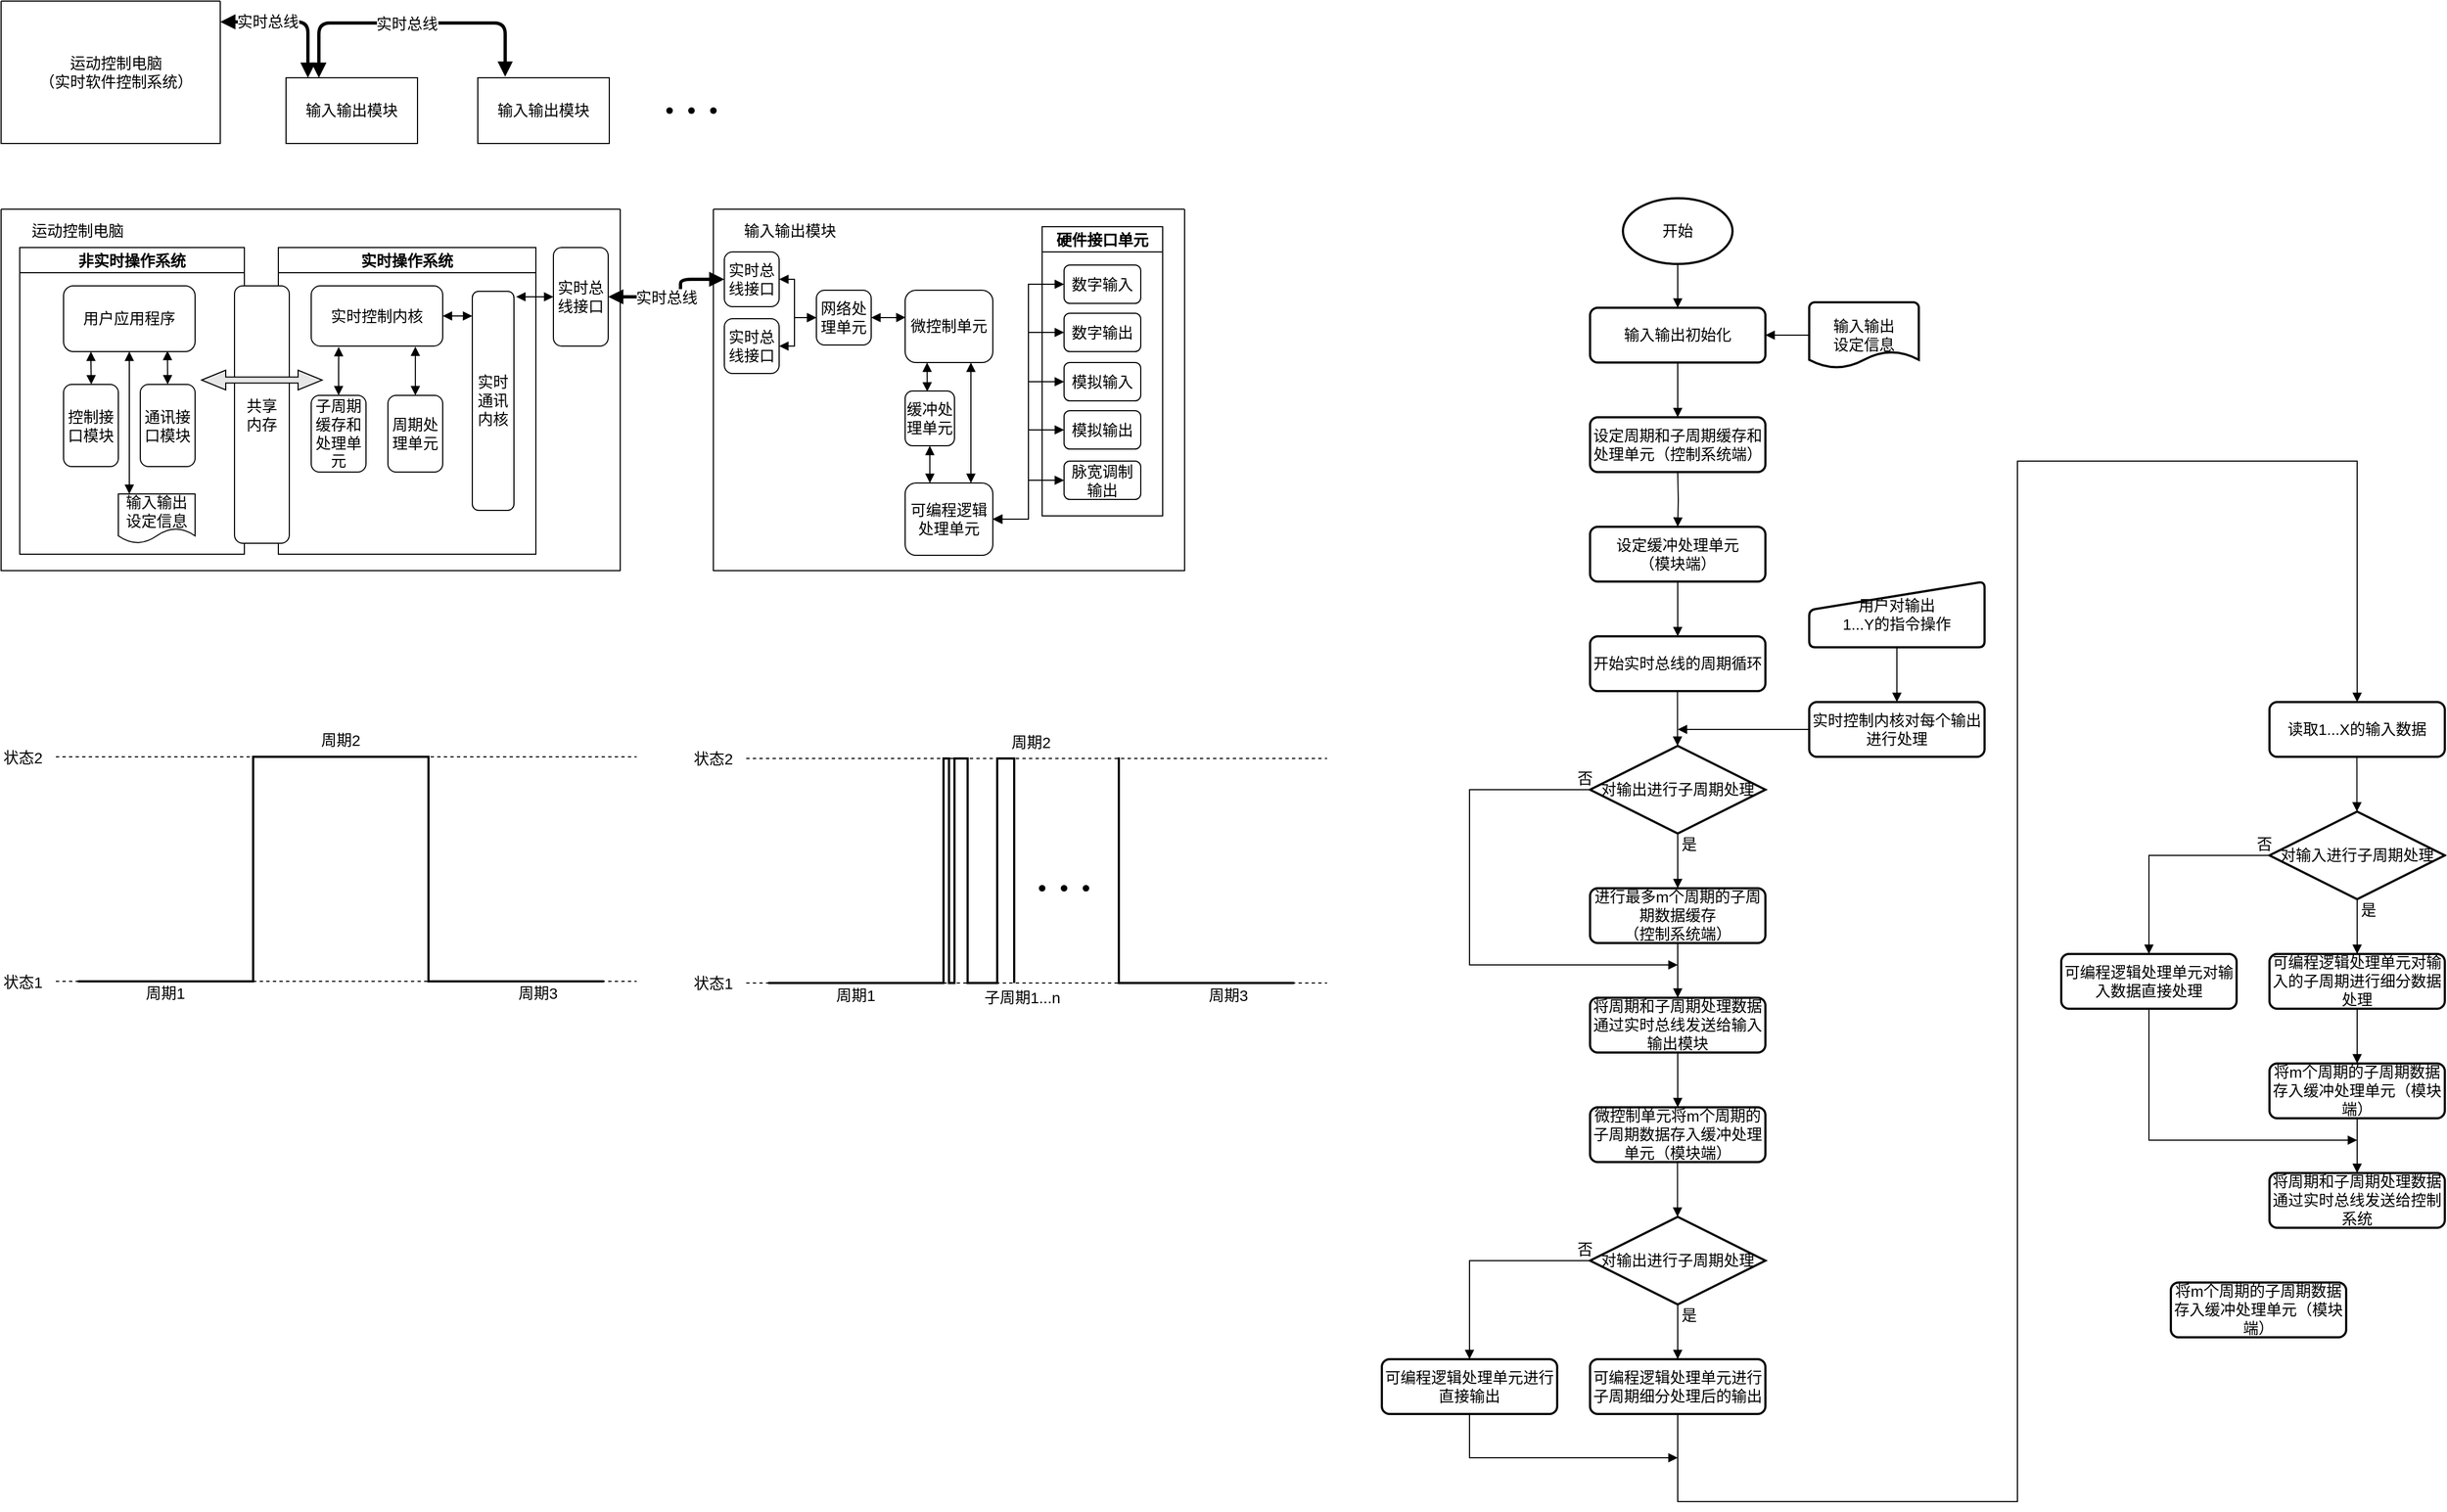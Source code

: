 <mxfile version="14.9.4" type="github">
  <diagram id="R-m6Tb4T8tBQgtUXP2a2" name="Page-1">
    <mxGraphModel dx="1497" dy="1091" grid="1" gridSize="10" guides="1" tooltips="1" connect="1" arrows="1" fold="1" page="1" pageScale="1" pageWidth="2336" pageHeight="1654" math="0" shadow="0">
      <root>
        <mxCell id="0" />
        <mxCell id="1" parent="0" visible="0" />
        <mxCell id="tKbJSPr6s4l4xf4vFSdI-1" value="sketch" parent="0" />
        <mxCell id="tKbJSPr6s4l4xf4vFSdI-3" value="" style="swimlane;startSize=0;" vertex="1" parent="tKbJSPr6s4l4xf4vFSdI-1">
          <mxGeometry x="40" y="40" width="200" height="130" as="geometry">
            <mxRectangle width="50" height="40" as="alternateBounds" />
          </mxGeometry>
        </mxCell>
        <mxCell id="tKbJSPr6s4l4xf4vFSdI-7" value="运动控制电脑&lt;br&gt;（实时软件控制系统）" style="text;html=1;strokeColor=none;fillColor=none;align=center;verticalAlign=middle;whiteSpace=wrap;rounded=0;fontSize=14;" vertex="1" parent="tKbJSPr6s4l4xf4vFSdI-3">
          <mxGeometry x="30" y="55" width="150" height="20" as="geometry" />
        </mxCell>
        <mxCell id="tKbJSPr6s4l4xf4vFSdI-9" value="输入输出模块" style="rounded=0;whiteSpace=wrap;html=1;fontSize=14;" vertex="1" parent="tKbJSPr6s4l4xf4vFSdI-1">
          <mxGeometry x="300" y="110" width="120" height="60" as="geometry" />
        </mxCell>
        <mxCell id="tKbJSPr6s4l4xf4vFSdI-10" value="输入输出模块" style="rounded=0;whiteSpace=wrap;html=1;fontSize=14;" vertex="1" parent="tKbJSPr6s4l4xf4vFSdI-1">
          <mxGeometry x="475" y="110" width="120" height="60" as="geometry" />
        </mxCell>
        <mxCell id="tKbJSPr6s4l4xf4vFSdI-18" value="" style="edgeStyle=segmentEdgeStyle;endArrow=block;html=1;fontSize=14;exitX=1;exitY=0.146;exitDx=0;exitDy=0;exitPerimeter=0;startArrow=block;startFill=1;endFill=1;strokeWidth=3;" edge="1" parent="tKbJSPr6s4l4xf4vFSdI-1" source="tKbJSPr6s4l4xf4vFSdI-3" target="tKbJSPr6s4l4xf4vFSdI-9">
          <mxGeometry width="50" height="50" relative="1" as="geometry">
            <mxPoint x="380" y="330" as="sourcePoint" />
            <mxPoint x="320" y="105" as="targetPoint" />
            <Array as="points">
              <mxPoint x="320" y="59" />
            </Array>
          </mxGeometry>
        </mxCell>
        <mxCell id="tKbJSPr6s4l4xf4vFSdI-25" value="实时总线" style="edgeLabel;html=1;align=center;verticalAlign=middle;resizable=0;points=[];fontSize=14;" vertex="1" connectable="0" parent="tKbJSPr6s4l4xf4vFSdI-18">
          <mxGeometry x="-0.35" relative="1" as="geometry">
            <mxPoint as="offset" />
          </mxGeometry>
        </mxCell>
        <mxCell id="tKbJSPr6s4l4xf4vFSdI-19" value="" style="edgeStyle=segmentEdgeStyle;endArrow=block;html=1;fontSize=14;exitX=0.25;exitY=0;exitDx=0;exitDy=0;startArrow=block;startFill=1;endFill=1;strokeWidth=3;" edge="1" parent="tKbJSPr6s4l4xf4vFSdI-1" source="tKbJSPr6s4l4xf4vFSdI-9">
          <mxGeometry width="50" height="50" relative="1" as="geometry">
            <mxPoint x="360" y="68.98" as="sourcePoint" />
            <mxPoint x="500" y="109" as="targetPoint" />
            <Array as="points">
              <mxPoint x="330" y="60" />
              <mxPoint x="500" y="60" />
            </Array>
          </mxGeometry>
        </mxCell>
        <mxCell id="tKbJSPr6s4l4xf4vFSdI-24" value="实时总线" style="edgeLabel;html=1;align=center;verticalAlign=middle;resizable=0;points=[];fontSize=14;" vertex="1" connectable="0" parent="tKbJSPr6s4l4xf4vFSdI-19">
          <mxGeometry x="0.049" y="-1" relative="1" as="geometry">
            <mxPoint x="-11" as="offset" />
          </mxGeometry>
        </mxCell>
        <mxCell id="tKbJSPr6s4l4xf4vFSdI-189" value="" style="group" vertex="1" connectable="0" parent="tKbJSPr6s4l4xf4vFSdI-1">
          <mxGeometry x="630" y="120" width="80" height="40" as="geometry" />
        </mxCell>
        <mxCell id="tKbJSPr6s4l4xf4vFSdI-21" value="" style="shape=waypoint;sketch=0;fillStyle=solid;size=6;pointerEvents=1;points=[];fillColor=none;resizable=0;rotatable=0;perimeter=centerPerimeter;snapToPoint=1;fontSize=14;" vertex="1" parent="tKbJSPr6s4l4xf4vFSdI-189">
          <mxGeometry width="40" height="40" as="geometry" />
        </mxCell>
        <mxCell id="tKbJSPr6s4l4xf4vFSdI-22" value="" style="shape=waypoint;sketch=0;fillStyle=solid;size=6;pointerEvents=1;points=[];fillColor=none;resizable=0;rotatable=0;perimeter=centerPerimeter;snapToPoint=1;fontSize=14;" vertex="1" parent="tKbJSPr6s4l4xf4vFSdI-189">
          <mxGeometry x="20" width="40" height="40" as="geometry" />
        </mxCell>
        <mxCell id="tKbJSPr6s4l4xf4vFSdI-23" value="" style="shape=waypoint;sketch=0;fillStyle=solid;size=6;pointerEvents=1;points=[];fillColor=none;resizable=0;rotatable=0;perimeter=centerPerimeter;snapToPoint=1;fontSize=14;" vertex="1" parent="tKbJSPr6s4l4xf4vFSdI-189">
          <mxGeometry x="40" width="40" height="40" as="geometry" />
        </mxCell>
        <mxCell id="tKbJSPr6s4l4xf4vFSdI-26" value="structure" parent="0" />
        <mxCell id="tKbJSPr6s4l4xf4vFSdI-27" value="" style="swimlane;startSize=0;" vertex="1" parent="tKbJSPr6s4l4xf4vFSdI-26">
          <mxGeometry x="40" y="230" width="565" height="330" as="geometry">
            <mxRectangle x="35" y="340" width="50" height="40" as="alternateBounds" />
          </mxGeometry>
        </mxCell>
        <mxCell id="tKbJSPr6s4l4xf4vFSdI-28" value="运动控制电脑" style="text;html=1;strokeColor=none;fillColor=none;align=center;verticalAlign=middle;whiteSpace=wrap;rounded=0;fontSize=14;" vertex="1" parent="tKbJSPr6s4l4xf4vFSdI-27">
          <mxGeometry x="20" y="10" width="100" height="20" as="geometry" />
        </mxCell>
        <mxCell id="tKbJSPr6s4l4xf4vFSdI-32" value="非实时操作系统" style="swimlane;fontSize=14;" vertex="1" parent="tKbJSPr6s4l4xf4vFSdI-27">
          <mxGeometry x="17" y="35" width="205" height="280" as="geometry">
            <mxRectangle x="15" y="35" width="130" height="23" as="alternateBounds" />
          </mxGeometry>
        </mxCell>
        <mxCell id="tKbJSPr6s4l4xf4vFSdI-62" style="edgeStyle=orthogonalEdgeStyle;rounded=0;orthogonalLoop=1;jettySize=auto;html=1;exitX=0.25;exitY=1;exitDx=0;exitDy=0;entryX=0.606;entryY=0;entryDx=0;entryDy=0;entryPerimeter=0;fontSize=14;startArrow=block;startFill=1;endArrow=block;endFill=1;" edge="1" parent="tKbJSPr6s4l4xf4vFSdI-32">
          <mxGeometry relative="1" as="geometry">
            <mxPoint x="65" y="95" as="sourcePoint" />
            <mxPoint x="65.3" y="125" as="targetPoint" />
            <Array as="points">
              <mxPoint x="65" y="105" />
              <mxPoint x="65" y="105" />
            </Array>
          </mxGeometry>
        </mxCell>
        <mxCell id="tKbJSPr6s4l4xf4vFSdI-64" style="edgeStyle=orthogonalEdgeStyle;rounded=0;orthogonalLoop=1;jettySize=auto;html=1;exitX=0.5;exitY=1;exitDx=0;exitDy=0;entryX=0.143;entryY=0;entryDx=0;entryDy=0;entryPerimeter=0;fontSize=14;startArrow=block;startFill=1;endArrow=block;endFill=1;" edge="1" parent="tKbJSPr6s4l4xf4vFSdI-32" source="tKbJSPr6s4l4xf4vFSdI-37" target="tKbJSPr6s4l4xf4vFSdI-61">
          <mxGeometry relative="1" as="geometry" />
        </mxCell>
        <mxCell id="tKbJSPr6s4l4xf4vFSdI-37" value="用户应用程序" style="rounded=1;whiteSpace=wrap;html=1;fontSize=14;" vertex="1" parent="tKbJSPr6s4l4xf4vFSdI-32">
          <mxGeometry x="40" y="35" width="120" height="60" as="geometry" />
        </mxCell>
        <mxCell id="tKbJSPr6s4l4xf4vFSdI-63" style="edgeStyle=orthogonalEdgeStyle;rounded=0;orthogonalLoop=1;jettySize=auto;html=1;exitX=0.5;exitY=0;exitDx=0;exitDy=0;entryX=0.79;entryY=0.988;entryDx=0;entryDy=0;entryPerimeter=0;fontSize=14;startArrow=block;startFill=1;endArrow=block;endFill=1;" edge="1" parent="tKbJSPr6s4l4xf4vFSdI-32" source="tKbJSPr6s4l4xf4vFSdI-42" target="tKbJSPr6s4l4xf4vFSdI-37">
          <mxGeometry relative="1" as="geometry" />
        </mxCell>
        <mxCell id="tKbJSPr6s4l4xf4vFSdI-42" value="通讯接口模块" style="rounded=1;whiteSpace=wrap;html=1;fontSize=14;" vertex="1" parent="tKbJSPr6s4l4xf4vFSdI-32">
          <mxGeometry x="110" y="125" width="50" height="75" as="geometry" />
        </mxCell>
        <mxCell id="tKbJSPr6s4l4xf4vFSdI-61" value="输入输出设定信息" style="shape=document;whiteSpace=wrap;html=1;boundedLbl=1;fontSize=14;" vertex="1" parent="tKbJSPr6s4l4xf4vFSdI-32">
          <mxGeometry x="90" y="225" width="70" height="45" as="geometry" />
        </mxCell>
        <mxCell id="tKbJSPr6s4l4xf4vFSdI-41" value="控制接口模块" style="rounded=1;whiteSpace=wrap;html=1;fontSize=14;" vertex="1" parent="tKbJSPr6s4l4xf4vFSdI-32">
          <mxGeometry x="40" y="125" width="50" height="75" as="geometry" />
        </mxCell>
        <mxCell id="tKbJSPr6s4l4xf4vFSdI-75" value="" style="edgeStyle=orthogonalEdgeStyle;rounded=0;orthogonalLoop=1;jettySize=auto;html=1;fontSize=14;startArrow=block;startFill=1;fillColor=#E6E6E6;endArrow=block;endFill=1;" edge="1" parent="tKbJSPr6s4l4xf4vFSdI-27" source="tKbJSPr6s4l4xf4vFSdI-45">
          <mxGeometry relative="1" as="geometry">
            <mxPoint x="470" y="80" as="targetPoint" />
          </mxGeometry>
        </mxCell>
        <mxCell id="tKbJSPr6s4l4xf4vFSdI-45" value="实时总线接口" style="rounded=1;whiteSpace=wrap;html=1;fontSize=14;" vertex="1" parent="tKbJSPr6s4l4xf4vFSdI-27">
          <mxGeometry x="504" y="35" width="50" height="90" as="geometry" />
        </mxCell>
        <mxCell id="tKbJSPr6s4l4xf4vFSdI-34" value="实时操作系统" style="swimlane;fontSize=14;" vertex="1" parent="tKbJSPr6s4l4xf4vFSdI-27">
          <mxGeometry x="253" y="35" width="235" height="280" as="geometry">
            <mxRectangle x="260" y="35" width="120" height="23" as="alternateBounds" />
          </mxGeometry>
        </mxCell>
        <mxCell id="tKbJSPr6s4l4xf4vFSdI-46" value="实时通讯内核" style="rounded=1;whiteSpace=wrap;html=1;fontSize=14;" vertex="1" parent="tKbJSPr6s4l4xf4vFSdI-34">
          <mxGeometry x="177" y="40" width="38" height="200" as="geometry" />
        </mxCell>
        <mxCell id="tKbJSPr6s4l4xf4vFSdI-70" value="" style="edgeStyle=orthogonalEdgeStyle;rounded=0;orthogonalLoop=1;jettySize=auto;html=1;fontSize=14;startArrow=block;startFill=1;fillColor=#E6E6E6;entryX=0.209;entryY=1.014;entryDx=0;entryDy=0;entryPerimeter=0;endArrow=block;endFill=1;" edge="1" parent="tKbJSPr6s4l4xf4vFSdI-34" source="tKbJSPr6s4l4xf4vFSdI-58" target="tKbJSPr6s4l4xf4vFSdI-44">
          <mxGeometry relative="1" as="geometry" />
        </mxCell>
        <mxCell id="tKbJSPr6s4l4xf4vFSdI-58" value="子周期缓存和处理单元" style="rounded=1;whiteSpace=wrap;html=1;fontSize=14;" vertex="1" parent="tKbJSPr6s4l4xf4vFSdI-34">
          <mxGeometry x="30" y="135" width="50" height="70" as="geometry" />
        </mxCell>
        <mxCell id="tKbJSPr6s4l4xf4vFSdI-71" value="" style="edgeStyle=orthogonalEdgeStyle;rounded=0;orthogonalLoop=1;jettySize=auto;html=1;fontSize=14;startArrow=block;startFill=1;fillColor=#E6E6E6;entryX=0.792;entryY=1.008;entryDx=0;entryDy=0;entryPerimeter=0;endArrow=block;endFill=1;" edge="1" parent="tKbJSPr6s4l4xf4vFSdI-34" source="tKbJSPr6s4l4xf4vFSdI-59" target="tKbJSPr6s4l4xf4vFSdI-44">
          <mxGeometry relative="1" as="geometry" />
        </mxCell>
        <mxCell id="tKbJSPr6s4l4xf4vFSdI-59" value="周期处理单元" style="rounded=1;whiteSpace=wrap;html=1;fontSize=14;" vertex="1" parent="tKbJSPr6s4l4xf4vFSdI-34">
          <mxGeometry x="100" y="135" width="50" height="70" as="geometry" />
        </mxCell>
        <mxCell id="tKbJSPr6s4l4xf4vFSdI-74" style="edgeStyle=orthogonalEdgeStyle;rounded=0;orthogonalLoop=1;jettySize=auto;html=1;exitX=1;exitY=0.5;exitDx=0;exitDy=0;entryX=0;entryY=0.114;entryDx=0;entryDy=0;entryPerimeter=0;fontSize=14;startArrow=block;startFill=1;fillColor=#E6E6E6;endArrow=block;endFill=1;" edge="1" parent="tKbJSPr6s4l4xf4vFSdI-34" source="tKbJSPr6s4l4xf4vFSdI-44" target="tKbJSPr6s4l4xf4vFSdI-46">
          <mxGeometry relative="1" as="geometry" />
        </mxCell>
        <mxCell id="tKbJSPr6s4l4xf4vFSdI-44" value="实时控制内核" style="rounded=1;whiteSpace=wrap;html=1;fontSize=14;" vertex="1" parent="tKbJSPr6s4l4xf4vFSdI-34">
          <mxGeometry x="30" y="35" width="120" height="55" as="geometry" />
        </mxCell>
        <mxCell id="tKbJSPr6s4l4xf4vFSdI-36" value="共享&lt;br&gt;内存" style="rounded=1;whiteSpace=wrap;html=1;fontSize=14;" vertex="1" parent="tKbJSPr6s4l4xf4vFSdI-34">
          <mxGeometry x="-40" y="35" width="50" height="235" as="geometry" />
        </mxCell>
        <mxCell id="tKbJSPr6s4l4xf4vFSdI-69" value="" style="shape=doubleArrow;whiteSpace=wrap;html=1;fontSize=14;fillColor=#E6E6E6;" vertex="1" parent="tKbJSPr6s4l4xf4vFSdI-34">
          <mxGeometry x="-70" y="112" width="110" height="18" as="geometry" />
        </mxCell>
        <mxCell id="tKbJSPr6s4l4xf4vFSdI-76" value="" style="swimlane;startSize=0;" vertex="1" parent="tKbJSPr6s4l4xf4vFSdI-26">
          <mxGeometry x="690" y="230" width="430" height="330" as="geometry">
            <mxRectangle x="650" y="230" width="50" height="40" as="alternateBounds" />
          </mxGeometry>
        </mxCell>
        <mxCell id="tKbJSPr6s4l4xf4vFSdI-77" value="输入输出模块" style="text;html=1;strokeColor=none;fillColor=none;align=center;verticalAlign=middle;whiteSpace=wrap;rounded=0;fontSize=14;" vertex="1" parent="tKbJSPr6s4l4xf4vFSdI-76">
          <mxGeometry x="20" y="10" width="100" height="20" as="geometry" />
        </mxCell>
        <mxCell id="tKbJSPr6s4l4xf4vFSdI-96" value="实时总线接口" style="rounded=1;whiteSpace=wrap;html=1;fontSize=14;" vertex="1" parent="tKbJSPr6s4l4xf4vFSdI-76">
          <mxGeometry x="10" y="39" width="50" height="50" as="geometry" />
        </mxCell>
        <mxCell id="tKbJSPr6s4l4xf4vFSdI-97" value="实时总线接口" style="rounded=1;whiteSpace=wrap;html=1;fontSize=14;" vertex="1" parent="tKbJSPr6s4l4xf4vFSdI-76">
          <mxGeometry x="10" y="100" width="50" height="50" as="geometry" />
        </mxCell>
        <mxCell id="tKbJSPr6s4l4xf4vFSdI-139" value="" style="edgeStyle=orthogonalEdgeStyle;rounded=0;orthogonalLoop=1;jettySize=auto;html=1;fontSize=14;startArrow=block;startFill=1;fillColor=#E6E6E6;endArrow=block;endFill=1;" edge="1" parent="tKbJSPr6s4l4xf4vFSdI-76" source="tKbJSPr6s4l4xf4vFSdI-98" target="tKbJSPr6s4l4xf4vFSdI-97">
          <mxGeometry relative="1" as="geometry" />
        </mxCell>
        <mxCell id="tKbJSPr6s4l4xf4vFSdI-140" value="" style="edgeStyle=orthogonalEdgeStyle;rounded=0;orthogonalLoop=1;jettySize=auto;html=1;fontSize=14;startArrow=block;startFill=1;fillColor=#E6E6E6;entryX=0.005;entryY=0.376;entryDx=0;entryDy=0;entryPerimeter=0;endArrow=block;endFill=1;" edge="1" parent="tKbJSPr6s4l4xf4vFSdI-76" source="tKbJSPr6s4l4xf4vFSdI-98" target="tKbJSPr6s4l4xf4vFSdI-100">
          <mxGeometry relative="1" as="geometry" />
        </mxCell>
        <mxCell id="tKbJSPr6s4l4xf4vFSdI-148" style="edgeStyle=orthogonalEdgeStyle;rounded=0;orthogonalLoop=1;jettySize=auto;html=1;exitX=0;exitY=0.5;exitDx=0;exitDy=0;entryX=1;entryY=0.5;entryDx=0;entryDy=0;fontSize=14;startArrow=block;startFill=1;fillColor=#E6E6E6;endArrow=block;endFill=1;" edge="1" parent="tKbJSPr6s4l4xf4vFSdI-76" source="tKbJSPr6s4l4xf4vFSdI-98" target="tKbJSPr6s4l4xf4vFSdI-96">
          <mxGeometry relative="1" as="geometry" />
        </mxCell>
        <mxCell id="tKbJSPr6s4l4xf4vFSdI-98" value="网络处理单元" style="rounded=1;whiteSpace=wrap;html=1;fontSize=14;" vertex="1" parent="tKbJSPr6s4l4xf4vFSdI-76">
          <mxGeometry x="94" y="74" width="50" height="50" as="geometry" />
        </mxCell>
        <mxCell id="tKbJSPr6s4l4xf4vFSdI-141" style="edgeStyle=orthogonalEdgeStyle;rounded=0;orthogonalLoop=1;jettySize=auto;html=1;exitX=0.25;exitY=1;exitDx=0;exitDy=0;entryX=0.448;entryY=0.011;entryDx=0;entryDy=0;entryPerimeter=0;fontSize=14;startArrow=block;startFill=1;fillColor=#E6E6E6;endArrow=block;endFill=1;" edge="1" parent="tKbJSPr6s4l4xf4vFSdI-76" source="tKbJSPr6s4l4xf4vFSdI-100" target="tKbJSPr6s4l4xf4vFSdI-101">
          <mxGeometry relative="1" as="geometry" />
        </mxCell>
        <mxCell id="tKbJSPr6s4l4xf4vFSdI-100" value="微控制单元" style="rounded=1;whiteSpace=wrap;html=1;fontSize=14;" vertex="1" parent="tKbJSPr6s4l4xf4vFSdI-76">
          <mxGeometry x="175" y="74" width="80" height="66" as="geometry" />
        </mxCell>
        <mxCell id="tKbJSPr6s4l4xf4vFSdI-101" value="缓冲处理单元" style="rounded=1;whiteSpace=wrap;html=1;fontSize=14;" vertex="1" parent="tKbJSPr6s4l4xf4vFSdI-76">
          <mxGeometry x="175" y="166" width="45" height="50" as="geometry" />
        </mxCell>
        <mxCell id="tKbJSPr6s4l4xf4vFSdI-123" value="硬件接口单元" style="swimlane;fontSize=14;" vertex="1" parent="tKbJSPr6s4l4xf4vFSdI-76">
          <mxGeometry x="300" y="16" width="110" height="264" as="geometry">
            <mxRectangle x="300" y="30" width="130" height="23" as="alternateBounds" />
          </mxGeometry>
        </mxCell>
        <mxCell id="tKbJSPr6s4l4xf4vFSdI-130" value="数字输入" style="rounded=1;whiteSpace=wrap;html=1;fontSize=14;" vertex="1" parent="tKbJSPr6s4l4xf4vFSdI-123">
          <mxGeometry x="20" y="35" width="70" height="35" as="geometry" />
        </mxCell>
        <mxCell id="tKbJSPr6s4l4xf4vFSdI-132" value="数字输出" style="rounded=1;whiteSpace=wrap;html=1;fontSize=14;" vertex="1" parent="tKbJSPr6s4l4xf4vFSdI-123">
          <mxGeometry x="20" y="79" width="70" height="35" as="geometry" />
        </mxCell>
        <mxCell id="tKbJSPr6s4l4xf4vFSdI-133" value="模拟输入" style="rounded=1;whiteSpace=wrap;html=1;fontSize=14;" vertex="1" parent="tKbJSPr6s4l4xf4vFSdI-123">
          <mxGeometry x="20" y="124" width="70" height="35" as="geometry" />
        </mxCell>
        <mxCell id="tKbJSPr6s4l4xf4vFSdI-134" value="模拟输出" style="rounded=1;whiteSpace=wrap;html=1;fontSize=14;" vertex="1" parent="tKbJSPr6s4l4xf4vFSdI-123">
          <mxGeometry x="20" y="168" width="70" height="35" as="geometry" />
        </mxCell>
        <mxCell id="tKbJSPr6s4l4xf4vFSdI-135" value="脉宽调制输出" style="rounded=1;whiteSpace=wrap;html=1;fontSize=14;" vertex="1" parent="tKbJSPr6s4l4xf4vFSdI-123">
          <mxGeometry x="20" y="214" width="70" height="35" as="geometry" />
        </mxCell>
        <mxCell id="tKbJSPr6s4l4xf4vFSdI-102" value="可编程逻辑处理单元" style="rounded=1;whiteSpace=wrap;html=1;fontSize=14;" vertex="1" parent="tKbJSPr6s4l4xf4vFSdI-76">
          <mxGeometry x="175" y="250" width="80" height="66" as="geometry" />
        </mxCell>
        <mxCell id="tKbJSPr6s4l4xf4vFSdI-142" style="edgeStyle=orthogonalEdgeStyle;rounded=0;orthogonalLoop=1;jettySize=auto;html=1;exitX=0.75;exitY=1;exitDx=0;exitDy=0;entryX=0.75;entryY=0;entryDx=0;entryDy=0;fontSize=14;startArrow=block;startFill=1;fillColor=#E6E6E6;endArrow=block;endFill=1;" edge="1" parent="tKbJSPr6s4l4xf4vFSdI-76" source="tKbJSPr6s4l4xf4vFSdI-100" target="tKbJSPr6s4l4xf4vFSdI-102">
          <mxGeometry relative="1" as="geometry" />
        </mxCell>
        <mxCell id="tKbJSPr6s4l4xf4vFSdI-143" style="edgeStyle=orthogonalEdgeStyle;rounded=0;orthogonalLoop=1;jettySize=auto;html=1;exitX=1;exitY=0.5;exitDx=0;exitDy=0;entryX=0;entryY=0.5;entryDx=0;entryDy=0;fontSize=14;startArrow=block;startFill=1;fillColor=#E6E6E6;endArrow=block;endFill=1;" edge="1" parent="tKbJSPr6s4l4xf4vFSdI-76" source="tKbJSPr6s4l4xf4vFSdI-102" target="tKbJSPr6s4l4xf4vFSdI-130">
          <mxGeometry relative="1" as="geometry" />
        </mxCell>
        <mxCell id="tKbJSPr6s4l4xf4vFSdI-144" style="edgeStyle=orthogonalEdgeStyle;rounded=0;orthogonalLoop=1;jettySize=auto;html=1;exitX=1;exitY=0.5;exitDx=0;exitDy=0;entryX=0;entryY=0.5;entryDx=0;entryDy=0;fontSize=14;startArrow=block;startFill=1;fillColor=#E6E6E6;endArrow=block;endFill=1;" edge="1" parent="tKbJSPr6s4l4xf4vFSdI-76" source="tKbJSPr6s4l4xf4vFSdI-102" target="tKbJSPr6s4l4xf4vFSdI-132">
          <mxGeometry relative="1" as="geometry" />
        </mxCell>
        <mxCell id="tKbJSPr6s4l4xf4vFSdI-145" style="edgeStyle=orthogonalEdgeStyle;rounded=0;orthogonalLoop=1;jettySize=auto;html=1;exitX=1;exitY=0.5;exitDx=0;exitDy=0;entryX=0;entryY=0.5;entryDx=0;entryDy=0;fontSize=14;startArrow=block;startFill=1;fillColor=#E6E6E6;endArrow=block;endFill=1;" edge="1" parent="tKbJSPr6s4l4xf4vFSdI-76" source="tKbJSPr6s4l4xf4vFSdI-102" target="tKbJSPr6s4l4xf4vFSdI-133">
          <mxGeometry relative="1" as="geometry" />
        </mxCell>
        <mxCell id="tKbJSPr6s4l4xf4vFSdI-146" style="edgeStyle=orthogonalEdgeStyle;rounded=0;orthogonalLoop=1;jettySize=auto;html=1;exitX=1;exitY=0.5;exitDx=0;exitDy=0;entryX=0;entryY=0.5;entryDx=0;entryDy=0;fontSize=14;startArrow=block;startFill=1;fillColor=#E6E6E6;endArrow=block;endFill=1;" edge="1" parent="tKbJSPr6s4l4xf4vFSdI-76" source="tKbJSPr6s4l4xf4vFSdI-102" target="tKbJSPr6s4l4xf4vFSdI-134">
          <mxGeometry relative="1" as="geometry" />
        </mxCell>
        <mxCell id="tKbJSPr6s4l4xf4vFSdI-150" style="edgeStyle=orthogonalEdgeStyle;rounded=0;orthogonalLoop=1;jettySize=auto;html=1;exitX=0.5;exitY=1;exitDx=0;exitDy=0;entryX=0.282;entryY=0;entryDx=0;entryDy=0;entryPerimeter=0;fontSize=14;startArrow=block;startFill=1;fillColor=#E6E6E6;endArrow=block;endFill=1;" edge="1" parent="tKbJSPr6s4l4xf4vFSdI-76" source="tKbJSPr6s4l4xf4vFSdI-101" target="tKbJSPr6s4l4xf4vFSdI-102">
          <mxGeometry relative="1" as="geometry" />
        </mxCell>
        <mxCell id="tKbJSPr6s4l4xf4vFSdI-147" style="edgeStyle=orthogonalEdgeStyle;rounded=0;orthogonalLoop=1;jettySize=auto;html=1;exitX=1;exitY=0.5;exitDx=0;exitDy=0;entryX=0;entryY=0.5;entryDx=0;entryDy=0;fontSize=14;startArrow=block;startFill=1;fillColor=#E6E6E6;endArrow=block;endFill=1;" edge="1" parent="tKbJSPr6s4l4xf4vFSdI-76" source="tKbJSPr6s4l4xf4vFSdI-102" target="tKbJSPr6s4l4xf4vFSdI-135">
          <mxGeometry relative="1" as="geometry" />
        </mxCell>
        <mxCell id="tKbJSPr6s4l4xf4vFSdI-226" value="" style="edgeStyle=segmentEdgeStyle;endArrow=block;html=1;fontSize=14;startArrow=block;startFill=1;endFill=1;strokeWidth=3;entryX=0;entryY=0.5;entryDx=0;entryDy=0;exitX=1;exitY=0.5;exitDx=0;exitDy=0;" edge="1" parent="tKbJSPr6s4l4xf4vFSdI-26" source="tKbJSPr6s4l4xf4vFSdI-45" target="tKbJSPr6s4l4xf4vFSdI-96">
          <mxGeometry width="50" height="50" relative="1" as="geometry">
            <mxPoint x="500" y="330" as="sourcePoint" />
            <mxPoint x="670" y="310" as="targetPoint" />
            <Array as="points">
              <mxPoint x="660" y="310" />
              <mxPoint x="660" y="294" />
            </Array>
          </mxGeometry>
        </mxCell>
        <mxCell id="tKbJSPr6s4l4xf4vFSdI-227" value="实时总线" style="edgeLabel;html=1;align=center;verticalAlign=middle;resizable=0;points=[];fontSize=14;" vertex="1" connectable="0" parent="tKbJSPr6s4l4xf4vFSdI-226">
          <mxGeometry x="0.049" y="-1" relative="1" as="geometry">
            <mxPoint x="-11" as="offset" />
          </mxGeometry>
        </mxCell>
        <mxCell id="tKbJSPr6s4l4xf4vFSdI-151" value="pulse" parent="0" />
        <mxCell id="tKbJSPr6s4l4xf4vFSdI-153" value="" style="line;strokeWidth=1;html=1;fontSize=14;fillColor=#E6E6E6;dashed=1;" vertex="1" parent="tKbJSPr6s4l4xf4vFSdI-151">
          <mxGeometry x="90" y="930" width="530" height="10" as="geometry" />
        </mxCell>
        <mxCell id="tKbJSPr6s4l4xf4vFSdI-154" value="状态1" style="text;html=1;strokeColor=none;fillColor=none;align=center;verticalAlign=middle;whiteSpace=wrap;rounded=0;dashed=1;fontSize=14;" vertex="1" parent="tKbJSPr6s4l4xf4vFSdI-151">
          <mxGeometry x="40" y="925.5" width="40" height="20" as="geometry" />
        </mxCell>
        <mxCell id="tKbJSPr6s4l4xf4vFSdI-155" value="" style="line;strokeWidth=1;html=1;fontSize=14;fillColor=#E6E6E6;dashed=1;" vertex="1" parent="tKbJSPr6s4l4xf4vFSdI-151">
          <mxGeometry x="90" y="725" width="530" height="10" as="geometry" />
        </mxCell>
        <mxCell id="tKbJSPr6s4l4xf4vFSdI-156" value="状态2" style="text;html=1;strokeColor=none;fillColor=none;align=center;verticalAlign=middle;whiteSpace=wrap;rounded=0;dashed=1;fontSize=14;" vertex="1" parent="tKbJSPr6s4l4xf4vFSdI-151">
          <mxGeometry x="40" y="720.5" width="40" height="20" as="geometry" />
        </mxCell>
        <mxCell id="tKbJSPr6s4l4xf4vFSdI-158" value="" style="line;strokeWidth=2;html=1;fontSize=14;fillColor=#E6E6E6;" vertex="1" parent="tKbJSPr6s4l4xf4vFSdI-151">
          <mxGeometry x="110" y="930" width="160" height="10" as="geometry" />
        </mxCell>
        <mxCell id="tKbJSPr6s4l4xf4vFSdI-159" value="" style="line;strokeWidth=2;direction=south;html=1;fontSize=14;fillColor=#E6E6E6;shadow=0;" vertex="1" parent="tKbJSPr6s4l4xf4vFSdI-151">
          <mxGeometry x="265" y="730" width="10" height="206" as="geometry" />
        </mxCell>
        <mxCell id="tKbJSPr6s4l4xf4vFSdI-161" value="" style="line;strokeWidth=2;html=1;fontSize=14;fillColor=#E6E6E6;" vertex="1" parent="tKbJSPr6s4l4xf4vFSdI-151">
          <mxGeometry x="269" y="725" width="161" height="10" as="geometry" />
        </mxCell>
        <mxCell id="tKbJSPr6s4l4xf4vFSdI-163" value="" style="line;strokeWidth=2;direction=south;html=1;fontSize=14;fillColor=#E6E6E6;shadow=0;" vertex="1" parent="tKbJSPr6s4l4xf4vFSdI-151">
          <mxGeometry x="425" y="729" width="10" height="206" as="geometry" />
        </mxCell>
        <mxCell id="tKbJSPr6s4l4xf4vFSdI-164" value="" style="line;strokeWidth=2;html=1;fontSize=14;fillColor=#E6E6E6;" vertex="1" parent="tKbJSPr6s4l4xf4vFSdI-151">
          <mxGeometry x="429" y="930" width="161" height="10" as="geometry" />
        </mxCell>
        <mxCell id="tKbJSPr6s4l4xf4vFSdI-165" value="周期1" style="text;html=1;strokeColor=none;fillColor=none;align=center;verticalAlign=middle;whiteSpace=wrap;rounded=0;dashed=1;fontSize=14;" vertex="1" parent="tKbJSPr6s4l4xf4vFSdI-151">
          <mxGeometry x="170" y="936" width="40" height="20" as="geometry" />
        </mxCell>
        <mxCell id="tKbJSPr6s4l4xf4vFSdI-166" value="周期2" style="text;html=1;strokeColor=none;fillColor=none;align=center;verticalAlign=middle;whiteSpace=wrap;rounded=0;dashed=1;fontSize=14;" vertex="1" parent="tKbJSPr6s4l4xf4vFSdI-151">
          <mxGeometry x="329.5" y="705" width="40" height="20" as="geometry" />
        </mxCell>
        <mxCell id="tKbJSPr6s4l4xf4vFSdI-167" value="周期3" style="text;html=1;strokeColor=none;fillColor=none;align=center;verticalAlign=middle;whiteSpace=wrap;rounded=0;dashed=1;fontSize=14;" vertex="1" parent="tKbJSPr6s4l4xf4vFSdI-151">
          <mxGeometry x="510" y="936" width="40" height="20" as="geometry" />
        </mxCell>
        <mxCell id="tKbJSPr6s4l4xf4vFSdI-168" value="" style="line;strokeWidth=1;html=1;fontSize=14;fillColor=#E6E6E6;dashed=1;" vertex="1" parent="tKbJSPr6s4l4xf4vFSdI-151">
          <mxGeometry x="720" y="931.5" width="530" height="10" as="geometry" />
        </mxCell>
        <mxCell id="tKbJSPr6s4l4xf4vFSdI-169" value="状态1" style="text;html=1;strokeColor=none;fillColor=none;align=center;verticalAlign=middle;whiteSpace=wrap;rounded=0;dashed=1;fontSize=14;" vertex="1" parent="tKbJSPr6s4l4xf4vFSdI-151">
          <mxGeometry x="670" y="927" width="40" height="20" as="geometry" />
        </mxCell>
        <mxCell id="tKbJSPr6s4l4xf4vFSdI-170" value="" style="line;strokeWidth=1;html=1;fontSize=14;fillColor=#E6E6E6;dashed=1;" vertex="1" parent="tKbJSPr6s4l4xf4vFSdI-151">
          <mxGeometry x="720" y="726.5" width="530" height="10" as="geometry" />
        </mxCell>
        <mxCell id="tKbJSPr6s4l4xf4vFSdI-171" value="状态2" style="text;html=1;strokeColor=none;fillColor=none;align=center;verticalAlign=middle;whiteSpace=wrap;rounded=0;dashed=1;fontSize=14;" vertex="1" parent="tKbJSPr6s4l4xf4vFSdI-151">
          <mxGeometry x="670" y="722" width="40" height="20" as="geometry" />
        </mxCell>
        <mxCell id="tKbJSPr6s4l4xf4vFSdI-172" value="" style="line;strokeWidth=2;html=1;fontSize=14;fillColor=#E6E6E6;" vertex="1" parent="tKbJSPr6s4l4xf4vFSdI-151">
          <mxGeometry x="740" y="931.5" width="160" height="10" as="geometry" />
        </mxCell>
        <mxCell id="tKbJSPr6s4l4xf4vFSdI-173" value="" style="line;strokeWidth=2;direction=south;html=1;fontSize=14;fillColor=#E6E6E6;shadow=0;" vertex="1" parent="tKbJSPr6s4l4xf4vFSdI-151">
          <mxGeometry x="895" y="731.5" width="10" height="206" as="geometry" />
        </mxCell>
        <mxCell id="tKbJSPr6s4l4xf4vFSdI-175" value="" style="line;strokeWidth=2;direction=south;html=1;fontSize=14;fillColor=#E6E6E6;shadow=0;" vertex="1" parent="tKbJSPr6s4l4xf4vFSdI-151">
          <mxGeometry x="1055" y="730.5" width="10" height="206" as="geometry" />
        </mxCell>
        <mxCell id="tKbJSPr6s4l4xf4vFSdI-176" value="" style="line;strokeWidth=2;html=1;fontSize=14;fillColor=#E6E6E6;" vertex="1" parent="tKbJSPr6s4l4xf4vFSdI-151">
          <mxGeometry x="1059" y="931.5" width="161" height="10" as="geometry" />
        </mxCell>
        <mxCell id="tKbJSPr6s4l4xf4vFSdI-177" value="周期1" style="text;html=1;strokeColor=none;fillColor=none;align=center;verticalAlign=middle;whiteSpace=wrap;rounded=0;dashed=1;fontSize=14;" vertex="1" parent="tKbJSPr6s4l4xf4vFSdI-151">
          <mxGeometry x="800" y="937.5" width="40" height="20" as="geometry" />
        </mxCell>
        <mxCell id="tKbJSPr6s4l4xf4vFSdI-178" value="周期2" style="text;html=1;strokeColor=none;fillColor=none;align=center;verticalAlign=middle;whiteSpace=wrap;rounded=0;dashed=1;fontSize=14;" vertex="1" parent="tKbJSPr6s4l4xf4vFSdI-151">
          <mxGeometry x="959.5" y="706.5" width="40" height="20" as="geometry" />
        </mxCell>
        <mxCell id="tKbJSPr6s4l4xf4vFSdI-179" value="周期3" style="text;html=1;strokeColor=none;fillColor=none;align=center;verticalAlign=middle;whiteSpace=wrap;rounded=0;dashed=1;fontSize=14;" vertex="1" parent="tKbJSPr6s4l4xf4vFSdI-151">
          <mxGeometry x="1140" y="937.5" width="40" height="20" as="geometry" />
        </mxCell>
        <mxCell id="tKbJSPr6s4l4xf4vFSdI-180" value="" style="line;strokeWidth=2;direction=south;html=1;fontSize=14;fillColor=#E6E6E6;shadow=0;" vertex="1" parent="tKbJSPr6s4l4xf4vFSdI-151">
          <mxGeometry x="900" y="731.5" width="10" height="206" as="geometry" />
        </mxCell>
        <mxCell id="tKbJSPr6s4l4xf4vFSdI-181" value="" style="line;strokeWidth=2;direction=south;html=1;fontSize=14;fillColor=#E6E6E6;shadow=0;" vertex="1" parent="tKbJSPr6s4l4xf4vFSdI-151">
          <mxGeometry x="905" y="731.5" width="10" height="206" as="geometry" />
        </mxCell>
        <mxCell id="tKbJSPr6s4l4xf4vFSdI-182" value="" style="line;strokeWidth=2;html=1;shadow=0;fontSize=14;fillColor=#E6E6E6;" vertex="1" parent="tKbJSPr6s4l4xf4vFSdI-151">
          <mxGeometry x="899" y="730" width="7" height="3" as="geometry" />
        </mxCell>
        <mxCell id="tKbJSPr6s4l4xf4vFSdI-183" value="" style="line;strokeWidth=2;html=1;shadow=0;fontSize=14;fillColor=#E6E6E6;" vertex="1" parent="tKbJSPr6s4l4xf4vFSdI-151">
          <mxGeometry x="904" y="935" width="7" height="3" as="geometry" />
        </mxCell>
        <mxCell id="tKbJSPr6s4l4xf4vFSdI-184" value="" style="line;strokeWidth=2;html=1;shadow=0;fontSize=14;fillColor=#E6E6E6;" vertex="1" parent="tKbJSPr6s4l4xf4vFSdI-151">
          <mxGeometry x="909" y="730" width="14" height="3" as="geometry" />
        </mxCell>
        <mxCell id="tKbJSPr6s4l4xf4vFSdI-185" value="" style="line;strokeWidth=2;direction=south;html=1;fontSize=14;fillColor=#E6E6E6;shadow=0;" vertex="1" parent="tKbJSPr6s4l4xf4vFSdI-151">
          <mxGeometry x="917" y="731" width="10" height="206" as="geometry" />
        </mxCell>
        <mxCell id="tKbJSPr6s4l4xf4vFSdI-186" value="" style="line;strokeWidth=2;html=1;shadow=0;fontSize=14;fillColor=#E6E6E6;" vertex="1" parent="tKbJSPr6s4l4xf4vFSdI-151">
          <mxGeometry x="921" y="935" width="29" height="3" as="geometry" />
        </mxCell>
        <mxCell id="tKbJSPr6s4l4xf4vFSdI-187" value="" style="line;strokeWidth=2;direction=south;html=1;fontSize=14;fillColor=#E6E6E6;shadow=0;" vertex="1" parent="tKbJSPr6s4l4xf4vFSdI-151">
          <mxGeometry x="944" y="731.5" width="10" height="206" as="geometry" />
        </mxCell>
        <mxCell id="tKbJSPr6s4l4xf4vFSdI-188" value="" style="line;strokeWidth=2;html=1;shadow=0;fontSize=14;fillColor=#E6E6E6;" vertex="1" parent="tKbJSPr6s4l4xf4vFSdI-151">
          <mxGeometry x="948" y="725" width="16" height="13" as="geometry" />
        </mxCell>
        <mxCell id="tKbJSPr6s4l4xf4vFSdI-190" value="" style="group" vertex="1" connectable="0" parent="tKbJSPr6s4l4xf4vFSdI-151">
          <mxGeometry x="970" y="830" width="80" height="40" as="geometry" />
        </mxCell>
        <mxCell id="tKbJSPr6s4l4xf4vFSdI-191" value="" style="shape=waypoint;sketch=0;fillStyle=solid;size=6;pointerEvents=1;points=[];fillColor=none;resizable=0;rotatable=0;perimeter=centerPerimeter;snapToPoint=1;fontSize=14;" vertex="1" parent="tKbJSPr6s4l4xf4vFSdI-190">
          <mxGeometry width="40" height="40" as="geometry" />
        </mxCell>
        <mxCell id="tKbJSPr6s4l4xf4vFSdI-192" value="" style="shape=waypoint;sketch=0;fillStyle=solid;size=6;pointerEvents=1;points=[];fillColor=none;resizable=0;rotatable=0;perimeter=centerPerimeter;snapToPoint=1;fontSize=14;" vertex="1" parent="tKbJSPr6s4l4xf4vFSdI-190">
          <mxGeometry x="20" width="40" height="40" as="geometry" />
        </mxCell>
        <mxCell id="tKbJSPr6s4l4xf4vFSdI-193" value="" style="shape=waypoint;sketch=0;fillStyle=solid;size=6;pointerEvents=1;points=[];fillColor=none;resizable=0;rotatable=0;perimeter=centerPerimeter;snapToPoint=1;fontSize=14;" vertex="1" parent="tKbJSPr6s4l4xf4vFSdI-190">
          <mxGeometry x="40" width="40" height="40" as="geometry" />
        </mxCell>
        <mxCell id="tKbJSPr6s4l4xf4vFSdI-194" value="" style="line;strokeWidth=2;direction=south;html=1;fontSize=14;fillColor=#E6E6E6;shadow=0;" vertex="1" parent="tKbJSPr6s4l4xf4vFSdI-151">
          <mxGeometry x="959.5" y="730.5" width="10" height="206" as="geometry" />
        </mxCell>
        <mxCell id="tKbJSPr6s4l4xf4vFSdI-216" value="子周期1...n" style="text;html=1;strokeColor=none;fillColor=none;align=center;verticalAlign=middle;whiteSpace=wrap;rounded=0;dashed=1;fontSize=14;" vertex="1" parent="tKbJSPr6s4l4xf4vFSdI-151">
          <mxGeometry x="927" y="940" width="90" height="20" as="geometry" />
        </mxCell>
        <mxCell id="tKbJSPr6s4l4xf4vFSdI-195" value="flow chart" parent="0" />
        <mxCell id="tKbJSPr6s4l4xf4vFSdI-200" value="" style="edgeStyle=orthogonalEdgeStyle;rounded=0;orthogonalLoop=1;jettySize=auto;html=1;fontSize=14;startArrow=none;startFill=0;endArrow=block;endFill=1;fillColor=#E6E6E6;" edge="1" parent="tKbJSPr6s4l4xf4vFSdI-195" source="tKbJSPr6s4l4xf4vFSdI-196" target="tKbJSPr6s4l4xf4vFSdI-199">
          <mxGeometry relative="1" as="geometry" />
        </mxCell>
        <mxCell id="tKbJSPr6s4l4xf4vFSdI-196" value="开始" style="strokeWidth=2;html=1;shape=mxgraph.flowchart.start_1;whiteSpace=wrap;shadow=0;fontSize=14;fillColor=none;" vertex="1" parent="tKbJSPr6s4l4xf4vFSdI-195">
          <mxGeometry x="1520" y="220" width="100" height="60" as="geometry" />
        </mxCell>
        <mxCell id="tKbJSPr6s4l4xf4vFSdI-202" value="" style="edgeStyle=orthogonalEdgeStyle;rounded=0;orthogonalLoop=1;jettySize=auto;html=1;fontSize=14;startArrow=none;startFill=0;endArrow=block;endFill=1;fillColor=#E6E6E6;" edge="1" parent="tKbJSPr6s4l4xf4vFSdI-195" source="tKbJSPr6s4l4xf4vFSdI-199" target="tKbJSPr6s4l4xf4vFSdI-201">
          <mxGeometry relative="1" as="geometry" />
        </mxCell>
        <mxCell id="tKbJSPr6s4l4xf4vFSdI-199" value="输入输出初始化" style="rounded=1;whiteSpace=wrap;html=1;absoluteArcSize=1;arcSize=14;strokeWidth=2;shadow=0;fontSize=14;fillColor=none;" vertex="1" parent="tKbJSPr6s4l4xf4vFSdI-195">
          <mxGeometry x="1490" y="320" width="160" height="50" as="geometry" />
        </mxCell>
        <mxCell id="tKbJSPr6s4l4xf4vFSdI-201" value="设定周期和子周期缓存和处理单元（控制系统端）" style="rounded=1;whiteSpace=wrap;html=1;absoluteArcSize=1;arcSize=14;strokeWidth=2;shadow=0;fontSize=14;fillColor=none;" vertex="1" parent="tKbJSPr6s4l4xf4vFSdI-195">
          <mxGeometry x="1490" y="420" width="160" height="50" as="geometry" />
        </mxCell>
        <mxCell id="tKbJSPr6s4l4xf4vFSdI-204" value="" style="edgeStyle=orthogonalEdgeStyle;rounded=0;orthogonalLoop=1;jettySize=auto;html=1;fontSize=14;startArrow=none;startFill=0;endArrow=block;endFill=1;fillColor=#E6E6E6;" edge="1" parent="tKbJSPr6s4l4xf4vFSdI-195" source="tKbJSPr6s4l4xf4vFSdI-203" target="tKbJSPr6s4l4xf4vFSdI-199">
          <mxGeometry relative="1" as="geometry" />
        </mxCell>
        <mxCell id="tKbJSPr6s4l4xf4vFSdI-203" value="输入输出&lt;br&gt;设定信息" style="strokeWidth=2;html=1;shape=mxgraph.flowchart.document2;whiteSpace=wrap;size=0.25;shadow=0;fontSize=14;fillColor=none;" vertex="1" parent="tKbJSPr6s4l4xf4vFSdI-195">
          <mxGeometry x="1690" y="315" width="100" height="60" as="geometry" />
        </mxCell>
        <mxCell id="tKbJSPr6s4l4xf4vFSdI-209" value="" style="edgeStyle=orthogonalEdgeStyle;rounded=0;orthogonalLoop=1;jettySize=auto;html=1;fontSize=14;startArrow=none;startFill=0;endArrow=block;endFill=1;fillColor=#E6E6E6;" edge="1" parent="tKbJSPr6s4l4xf4vFSdI-195" target="tKbJSPr6s4l4xf4vFSdI-210">
          <mxGeometry relative="1" as="geometry">
            <mxPoint x="1570.0" y="470" as="sourcePoint" />
          </mxGeometry>
        </mxCell>
        <mxCell id="tKbJSPr6s4l4xf4vFSdI-210" value="设定缓冲处理单元&lt;br&gt;（模块端）" style="rounded=1;whiteSpace=wrap;html=1;absoluteArcSize=1;arcSize=14;strokeWidth=2;shadow=0;fontSize=14;fillColor=none;" vertex="1" parent="tKbJSPr6s4l4xf4vFSdI-195">
          <mxGeometry x="1490" y="520" width="160" height="50" as="geometry" />
        </mxCell>
        <mxCell id="tKbJSPr6s4l4xf4vFSdI-213" value="" style="edgeStyle=orthogonalEdgeStyle;rounded=0;orthogonalLoop=1;jettySize=auto;html=1;fontSize=14;startArrow=none;startFill=0;endArrow=block;endFill=1;fillColor=#E6E6E6;" edge="1" parent="tKbJSPr6s4l4xf4vFSdI-195" target="tKbJSPr6s4l4xf4vFSdI-214">
          <mxGeometry relative="1" as="geometry">
            <mxPoint x="1570.0" y="570.0" as="sourcePoint" />
            <Array as="points">
              <mxPoint x="1570" y="620" />
              <mxPoint x="1570" y="620" />
            </Array>
          </mxGeometry>
        </mxCell>
        <mxCell id="tKbJSPr6s4l4xf4vFSdI-214" value="开始实时总线的周期循环" style="rounded=1;whiteSpace=wrap;html=1;absoluteArcSize=1;arcSize=14;strokeWidth=2;shadow=0;fontSize=14;fillColor=none;" vertex="1" parent="tKbJSPr6s4l4xf4vFSdI-195">
          <mxGeometry x="1490" y="620" width="160" height="50" as="geometry" />
        </mxCell>
        <mxCell id="tKbJSPr6s4l4xf4vFSdI-228" value="" style="edgeStyle=orthogonalEdgeStyle;rounded=0;orthogonalLoop=1;jettySize=auto;html=1;fontSize=14;startArrow=none;startFill=0;endArrow=block;endFill=1;fillColor=#E6E6E6;" edge="1" parent="tKbJSPr6s4l4xf4vFSdI-195">
          <mxGeometry relative="1" as="geometry">
            <mxPoint x="1569.76" y="670.0" as="sourcePoint" />
            <mxPoint x="1569.76" y="720" as="targetPoint" />
            <Array as="points">
              <mxPoint x="1569.76" y="720" />
              <mxPoint x="1569.76" y="720" />
            </Array>
          </mxGeometry>
        </mxCell>
        <mxCell id="tKbJSPr6s4l4xf4vFSdI-245" value="" style="edgeStyle=orthogonalEdgeStyle;rounded=0;orthogonalLoop=1;jettySize=auto;html=1;fontSize=14;startArrow=none;startFill=0;endArrow=block;endFill=1;strokeWidth=1;fillColor=#E6E6E6;" edge="1" parent="tKbJSPr6s4l4xf4vFSdI-195" source="tKbJSPr6s4l4xf4vFSdI-229">
          <mxGeometry relative="1" as="geometry">
            <mxPoint x="1570" y="920" as="targetPoint" />
            <Array as="points">
              <mxPoint x="1380" y="760" />
              <mxPoint x="1380" y="920" />
            </Array>
          </mxGeometry>
        </mxCell>
        <mxCell id="tKbJSPr6s4l4xf4vFSdI-229" value="&lt;span&gt;对输出进行子周期处理&lt;/span&gt;" style="strokeWidth=2;html=1;shape=mxgraph.flowchart.decision;whiteSpace=wrap;shadow=0;fontSize=14;fillColor=none;" vertex="1" parent="tKbJSPr6s4l4xf4vFSdI-195">
          <mxGeometry x="1490" y="720" width="160" height="80" as="geometry" />
        </mxCell>
        <mxCell id="tKbJSPr6s4l4xf4vFSdI-253" value="" style="edgeStyle=orthogonalEdgeStyle;rounded=0;orthogonalLoop=1;jettySize=auto;html=1;fontSize=14;startArrow=none;startFill=0;endArrow=block;endFill=1;strokeWidth=1;fillColor=#E6E6E6;" edge="1" parent="tKbJSPr6s4l4xf4vFSdI-195" source="tKbJSPr6s4l4xf4vFSdI-232" target="tKbJSPr6s4l4xf4vFSdI-252">
          <mxGeometry relative="1" as="geometry" />
        </mxCell>
        <mxCell id="tKbJSPr6s4l4xf4vFSdI-232" value="用户对输出&lt;br&gt;1...Y的指令操作" style="html=1;strokeWidth=2;shape=manualInput;whiteSpace=wrap;rounded=1;size=26;arcSize=11;shadow=0;fontSize=14;fillColor=none;" vertex="1" parent="tKbJSPr6s4l4xf4vFSdI-195">
          <mxGeometry x="1690" y="570" width="160" height="60" as="geometry" />
        </mxCell>
        <mxCell id="tKbJSPr6s4l4xf4vFSdI-238" value="" style="edgeStyle=orthogonalEdgeStyle;rounded=0;orthogonalLoop=1;jettySize=auto;html=1;fontSize=14;startArrow=none;startFill=0;endArrow=block;endFill=1;fillColor=#E6E6E6;" edge="1" parent="tKbJSPr6s4l4xf4vFSdI-195" target="tKbJSPr6s4l4xf4vFSdI-239">
          <mxGeometry relative="1" as="geometry">
            <mxPoint x="1570.0" y="800.0" as="sourcePoint" />
            <Array as="points">
              <mxPoint x="1570" y="850" />
              <mxPoint x="1570" y="850" />
            </Array>
          </mxGeometry>
        </mxCell>
        <mxCell id="tKbJSPr6s4l4xf4vFSdI-239" value="进行最多m个周期的子周期数据缓存&lt;br&gt;（控制系统端）" style="rounded=1;whiteSpace=wrap;html=1;absoluteArcSize=1;arcSize=14;strokeWidth=2;shadow=0;fontSize=14;fillColor=none;" vertex="1" parent="tKbJSPr6s4l4xf4vFSdI-195">
          <mxGeometry x="1490" y="850" width="160" height="50" as="geometry" />
        </mxCell>
        <mxCell id="tKbJSPr6s4l4xf4vFSdI-243" value="是" style="text;html=1;align=center;verticalAlign=middle;resizable=0;points=[];autosize=1;strokeColor=none;fontSize=14;" vertex="1" parent="tKbJSPr6s4l4xf4vFSdI-195">
          <mxGeometry x="1565" y="800" width="30" height="20" as="geometry" />
        </mxCell>
        <mxCell id="tKbJSPr6s4l4xf4vFSdI-246" value="否" style="text;html=1;align=center;verticalAlign=middle;resizable=0;points=[];autosize=1;strokeColor=none;fontSize=14;" vertex="1" parent="tKbJSPr6s4l4xf4vFSdI-195">
          <mxGeometry x="1470" y="740" width="30" height="20" as="geometry" />
        </mxCell>
        <mxCell id="tKbJSPr6s4l4xf4vFSdI-247" value="" style="edgeStyle=orthogonalEdgeStyle;rounded=0;orthogonalLoop=1;jettySize=auto;html=1;fontSize=14;startArrow=none;startFill=0;endArrow=block;endFill=1;fillColor=#E6E6E6;" edge="1" parent="tKbJSPr6s4l4xf4vFSdI-195" target="tKbJSPr6s4l4xf4vFSdI-248">
          <mxGeometry relative="1" as="geometry">
            <mxPoint x="1570.0" y="900.0" as="sourcePoint" />
            <Array as="points">
              <mxPoint x="1570" y="950" />
              <mxPoint x="1570" y="950" />
            </Array>
          </mxGeometry>
        </mxCell>
        <mxCell id="tKbJSPr6s4l4xf4vFSdI-248" value="将周期和子周期处理数据通过实时总线发送给输入输出模块" style="rounded=1;whiteSpace=wrap;html=1;absoluteArcSize=1;arcSize=14;strokeWidth=2;shadow=0;fontSize=14;fillColor=none;" vertex="1" parent="tKbJSPr6s4l4xf4vFSdI-195">
          <mxGeometry x="1490" y="950" width="160" height="50" as="geometry" />
        </mxCell>
        <mxCell id="tKbJSPr6s4l4xf4vFSdI-250" value="" style="edgeStyle=orthogonalEdgeStyle;rounded=0;orthogonalLoop=1;jettySize=auto;html=1;fontSize=14;startArrow=none;startFill=0;endArrow=block;endFill=1;fillColor=#E6E6E6;" edge="1" parent="tKbJSPr6s4l4xf4vFSdI-195" target="tKbJSPr6s4l4xf4vFSdI-251">
          <mxGeometry relative="1" as="geometry">
            <mxPoint x="1570.0" y="1000.0" as="sourcePoint" />
            <Array as="points">
              <mxPoint x="1570" y="1050" />
              <mxPoint x="1570" y="1050" />
            </Array>
          </mxGeometry>
        </mxCell>
        <mxCell id="tKbJSPr6s4l4xf4vFSdI-251" value="微控制单元将m个周期的子周期数据存入缓冲处理单元（模块端）" style="rounded=1;whiteSpace=wrap;html=1;absoluteArcSize=1;arcSize=14;strokeWidth=2;shadow=0;fontSize=14;fillColor=none;" vertex="1" parent="tKbJSPr6s4l4xf4vFSdI-195">
          <mxGeometry x="1490" y="1050" width="160" height="50" as="geometry" />
        </mxCell>
        <mxCell id="tKbJSPr6s4l4xf4vFSdI-254" value="" style="edgeStyle=orthogonalEdgeStyle;rounded=0;orthogonalLoop=1;jettySize=auto;html=1;fontSize=14;startArrow=none;startFill=0;endArrow=block;endFill=1;strokeWidth=1;fillColor=#E6E6E6;" edge="1" parent="tKbJSPr6s4l4xf4vFSdI-195" source="tKbJSPr6s4l4xf4vFSdI-252">
          <mxGeometry relative="1" as="geometry">
            <mxPoint x="1570" y="705" as="targetPoint" />
          </mxGeometry>
        </mxCell>
        <mxCell id="tKbJSPr6s4l4xf4vFSdI-252" value="实时控制内核对每个输出进行处理" style="rounded=1;whiteSpace=wrap;html=1;absoluteArcSize=1;arcSize=14;strokeWidth=2;shadow=0;fontSize=14;fillColor=none;" vertex="1" parent="tKbJSPr6s4l4xf4vFSdI-195">
          <mxGeometry x="1690" y="680" width="160" height="50" as="geometry" />
        </mxCell>
        <mxCell id="tKbJSPr6s4l4xf4vFSdI-255" value="" style="edgeStyle=orthogonalEdgeStyle;rounded=0;orthogonalLoop=1;jettySize=auto;html=1;fontSize=14;startArrow=none;startFill=0;endArrow=block;endFill=1;fillColor=#E6E6E6;" edge="1" parent="tKbJSPr6s4l4xf4vFSdI-195">
          <mxGeometry relative="1" as="geometry">
            <mxPoint x="1569.76" y="1100.0" as="sourcePoint" />
            <mxPoint x="1569.76" y="1150" as="targetPoint" />
            <Array as="points">
              <mxPoint x="1569.76" y="1150" />
              <mxPoint x="1569.76" y="1150" />
            </Array>
          </mxGeometry>
        </mxCell>
        <mxCell id="tKbJSPr6s4l4xf4vFSdI-256" value="" style="edgeStyle=orthogonalEdgeStyle;rounded=0;orthogonalLoop=1;jettySize=auto;html=1;fontSize=14;startArrow=none;startFill=0;endArrow=block;endFill=1;strokeWidth=1;fillColor=#E6E6E6;entryX=0.5;entryY=0;entryDx=0;entryDy=0;" edge="1" parent="tKbJSPr6s4l4xf4vFSdI-195" source="tKbJSPr6s4l4xf4vFSdI-257" target="tKbJSPr6s4l4xf4vFSdI-262">
          <mxGeometry relative="1" as="geometry">
            <mxPoint x="1570" y="1350" as="targetPoint" />
            <Array as="points">
              <mxPoint x="1380" y="1190" />
            </Array>
          </mxGeometry>
        </mxCell>
        <mxCell id="tKbJSPr6s4l4xf4vFSdI-257" value="&lt;span&gt;对输出进行子周期处理&lt;/span&gt;" style="strokeWidth=2;html=1;shape=mxgraph.flowchart.decision;whiteSpace=wrap;shadow=0;fontSize=14;fillColor=none;" vertex="1" parent="tKbJSPr6s4l4xf4vFSdI-195">
          <mxGeometry x="1490" y="1150" width="160" height="80" as="geometry" />
        </mxCell>
        <mxCell id="tKbJSPr6s4l4xf4vFSdI-258" value="" style="edgeStyle=orthogonalEdgeStyle;rounded=0;orthogonalLoop=1;jettySize=auto;html=1;fontSize=14;startArrow=none;startFill=0;endArrow=block;endFill=1;fillColor=#E6E6E6;" edge="1" parent="tKbJSPr6s4l4xf4vFSdI-195" target="tKbJSPr6s4l4xf4vFSdI-259">
          <mxGeometry relative="1" as="geometry">
            <mxPoint x="1570.0" y="1230.0" as="sourcePoint" />
            <Array as="points">
              <mxPoint x="1570" y="1280" />
              <mxPoint x="1570" y="1280" />
            </Array>
          </mxGeometry>
        </mxCell>
        <mxCell id="tKbJSPr6s4l4xf4vFSdI-264" value="" style="edgeStyle=orthogonalEdgeStyle;rounded=0;orthogonalLoop=1;jettySize=auto;html=1;fontSize=14;startArrow=none;startFill=0;endArrow=block;endFill=1;strokeWidth=1;fillColor=#E6E6E6;entryX=0.5;entryY=0;entryDx=0;entryDy=0;exitX=0.5;exitY=1;exitDx=0;exitDy=0;" edge="1" parent="tKbJSPr6s4l4xf4vFSdI-195" source="tKbJSPr6s4l4xf4vFSdI-259" target="tKbJSPr6s4l4xf4vFSdI-263">
          <mxGeometry relative="1" as="geometry">
            <Array as="points">
              <mxPoint x="1570" y="1410" />
              <mxPoint x="1880" y="1410" />
              <mxPoint x="1880" y="460" />
              <mxPoint x="2190" y="460" />
            </Array>
          </mxGeometry>
        </mxCell>
        <mxCell id="tKbJSPr6s4l4xf4vFSdI-259" value="可编程逻辑处理单元进行子周期细分处理后的输出" style="rounded=1;whiteSpace=wrap;html=1;absoluteArcSize=1;arcSize=14;strokeWidth=2;shadow=0;fontSize=14;fillColor=none;" vertex="1" parent="tKbJSPr6s4l4xf4vFSdI-195">
          <mxGeometry x="1490" y="1280" width="160" height="50" as="geometry" />
        </mxCell>
        <mxCell id="tKbJSPr6s4l4xf4vFSdI-260" value="是" style="text;html=1;align=center;verticalAlign=middle;resizable=0;points=[];autosize=1;strokeColor=none;fontSize=14;" vertex="1" parent="tKbJSPr6s4l4xf4vFSdI-195">
          <mxGeometry x="1565" y="1230" width="30" height="20" as="geometry" />
        </mxCell>
        <mxCell id="tKbJSPr6s4l4xf4vFSdI-261" value="否" style="text;html=1;align=center;verticalAlign=middle;resizable=0;points=[];autosize=1;strokeColor=none;fontSize=14;" vertex="1" parent="tKbJSPr6s4l4xf4vFSdI-195">
          <mxGeometry x="1470" y="1170" width="30" height="20" as="geometry" />
        </mxCell>
        <mxCell id="tKbJSPr6s4l4xf4vFSdI-273" style="edgeStyle=orthogonalEdgeStyle;rounded=0;orthogonalLoop=1;jettySize=auto;html=1;exitX=0.5;exitY=1;exitDx=0;exitDy=0;fontSize=14;startArrow=none;startFill=0;endArrow=block;endFill=1;strokeWidth=1;fillColor=#E6E6E6;" edge="1" parent="tKbJSPr6s4l4xf4vFSdI-195" source="tKbJSPr6s4l4xf4vFSdI-262">
          <mxGeometry relative="1" as="geometry">
            <mxPoint x="1570" y="1370" as="targetPoint" />
            <Array as="points">
              <mxPoint x="1380" y="1370" />
            </Array>
          </mxGeometry>
        </mxCell>
        <mxCell id="tKbJSPr6s4l4xf4vFSdI-262" value="可编程逻辑处理单元进行直接输出" style="rounded=1;whiteSpace=wrap;html=1;absoluteArcSize=1;arcSize=14;strokeWidth=2;shadow=0;fontSize=14;fillColor=none;" vertex="1" parent="tKbJSPr6s4l4xf4vFSdI-195">
          <mxGeometry x="1300" y="1280" width="160" height="50" as="geometry" />
        </mxCell>
        <mxCell id="tKbJSPr6s4l4xf4vFSdI-263" value="读取1...X的输入数据" style="rounded=1;whiteSpace=wrap;html=1;absoluteArcSize=1;arcSize=14;strokeWidth=2;shadow=0;fontSize=14;fillColor=none;" vertex="1" parent="tKbJSPr6s4l4xf4vFSdI-195">
          <mxGeometry x="2110" y="680" width="160" height="50" as="geometry" />
        </mxCell>
        <mxCell id="tKbJSPr6s4l4xf4vFSdI-265" value="" style="edgeStyle=orthogonalEdgeStyle;rounded=0;orthogonalLoop=1;jettySize=auto;html=1;fontSize=14;startArrow=none;startFill=0;endArrow=block;endFill=1;fillColor=#E6E6E6;" edge="1" parent="tKbJSPr6s4l4xf4vFSdI-195">
          <mxGeometry relative="1" as="geometry">
            <mxPoint x="2189.76" y="730.0" as="sourcePoint" />
            <mxPoint x="2189.76" y="780.0" as="targetPoint" />
            <Array as="points">
              <mxPoint x="2189.76" y="780" />
              <mxPoint x="2189.76" y="780" />
            </Array>
          </mxGeometry>
        </mxCell>
        <mxCell id="tKbJSPr6s4l4xf4vFSdI-266" value="" style="edgeStyle=orthogonalEdgeStyle;rounded=0;orthogonalLoop=1;jettySize=auto;html=1;fontSize=14;startArrow=none;startFill=0;endArrow=block;endFill=1;strokeWidth=1;fillColor=#E6E6E6;entryX=0.5;entryY=0;entryDx=0;entryDy=0;" edge="1" parent="tKbJSPr6s4l4xf4vFSdI-195" source="tKbJSPr6s4l4xf4vFSdI-267" target="tKbJSPr6s4l4xf4vFSdI-272">
          <mxGeometry relative="1" as="geometry">
            <mxPoint x="1970" y="1130" as="targetPoint" />
            <Array as="points">
              <mxPoint x="2000" y="820" />
            </Array>
          </mxGeometry>
        </mxCell>
        <mxCell id="tKbJSPr6s4l4xf4vFSdI-267" value="&lt;span&gt;对输入进行子周期处理&lt;/span&gt;" style="strokeWidth=2;html=1;shape=mxgraph.flowchart.decision;whiteSpace=wrap;shadow=0;fontSize=14;fillColor=none;" vertex="1" parent="tKbJSPr6s4l4xf4vFSdI-195">
          <mxGeometry x="2110" y="780" width="160" height="80" as="geometry" />
        </mxCell>
        <mxCell id="tKbJSPr6s4l4xf4vFSdI-268" value="" style="edgeStyle=orthogonalEdgeStyle;rounded=0;orthogonalLoop=1;jettySize=auto;html=1;fontSize=14;startArrow=none;startFill=0;endArrow=block;endFill=1;fillColor=#E6E6E6;" edge="1" parent="tKbJSPr6s4l4xf4vFSdI-195" target="tKbJSPr6s4l4xf4vFSdI-269">
          <mxGeometry relative="1" as="geometry">
            <mxPoint x="2190.0" y="860.0" as="sourcePoint" />
            <Array as="points">
              <mxPoint x="2190" y="910" />
              <mxPoint x="2190" y="910" />
            </Array>
          </mxGeometry>
        </mxCell>
        <mxCell id="tKbJSPr6s4l4xf4vFSdI-269" value="可编程逻辑处理单元对输入的子周期进行细分数据处理" style="rounded=1;whiteSpace=wrap;html=1;absoluteArcSize=1;arcSize=14;strokeWidth=2;shadow=0;fontSize=14;fillColor=none;" vertex="1" parent="tKbJSPr6s4l4xf4vFSdI-195">
          <mxGeometry x="2110" y="910" width="160" height="50" as="geometry" />
        </mxCell>
        <mxCell id="tKbJSPr6s4l4xf4vFSdI-270" value="是" style="text;html=1;align=center;verticalAlign=middle;resizable=0;points=[];autosize=1;strokeColor=none;fontSize=14;" vertex="1" parent="tKbJSPr6s4l4xf4vFSdI-195">
          <mxGeometry x="2185" y="860" width="30" height="20" as="geometry" />
        </mxCell>
        <mxCell id="tKbJSPr6s4l4xf4vFSdI-271" value="否" style="text;html=1;align=center;verticalAlign=middle;resizable=0;points=[];autosize=1;strokeColor=none;fontSize=14;" vertex="1" parent="tKbJSPr6s4l4xf4vFSdI-195">
          <mxGeometry x="2090" y="800" width="30" height="20" as="geometry" />
        </mxCell>
        <mxCell id="tKbJSPr6s4l4xf4vFSdI-278" style="edgeStyle=orthogonalEdgeStyle;rounded=0;orthogonalLoop=1;jettySize=auto;html=1;exitX=0.5;exitY=1;exitDx=0;exitDy=0;fontSize=14;startArrow=none;startFill=0;endArrow=block;endFill=1;strokeWidth=1;fillColor=#E6E6E6;" edge="1" parent="tKbJSPr6s4l4xf4vFSdI-195" source="tKbJSPr6s4l4xf4vFSdI-272">
          <mxGeometry relative="1" as="geometry">
            <mxPoint x="2190.0" y="1080" as="targetPoint" />
            <Array as="points">
              <mxPoint x="2000" y="1080" />
            </Array>
          </mxGeometry>
        </mxCell>
        <mxCell id="tKbJSPr6s4l4xf4vFSdI-272" value="可编程逻辑处理单元对输入数据直接处理" style="rounded=1;whiteSpace=wrap;html=1;absoluteArcSize=1;arcSize=14;strokeWidth=2;shadow=0;fontSize=14;fillColor=none;" vertex="1" parent="tKbJSPr6s4l4xf4vFSdI-195">
          <mxGeometry x="1920" y="910" width="160" height="50" as="geometry" />
        </mxCell>
        <mxCell id="tKbJSPr6s4l4xf4vFSdI-274" value="" style="edgeStyle=orthogonalEdgeStyle;rounded=0;orthogonalLoop=1;jettySize=auto;html=1;fontSize=14;startArrow=none;startFill=0;endArrow=block;endFill=1;fillColor=#E6E6E6;" edge="1" parent="tKbJSPr6s4l4xf4vFSdI-195" target="tKbJSPr6s4l4xf4vFSdI-275">
          <mxGeometry relative="1" as="geometry">
            <mxPoint x="2190.0" y="960.0" as="sourcePoint" />
            <Array as="points">
              <mxPoint x="2190" y="1010" />
              <mxPoint x="2190" y="1010" />
            </Array>
          </mxGeometry>
        </mxCell>
        <mxCell id="tKbJSPr6s4l4xf4vFSdI-275" value="将m个周期的子周期数据存入缓冲处理单元（模块端）" style="rounded=1;whiteSpace=wrap;html=1;absoluteArcSize=1;arcSize=14;strokeWidth=2;shadow=0;fontSize=14;fillColor=none;" vertex="1" parent="tKbJSPr6s4l4xf4vFSdI-195">
          <mxGeometry x="2110" y="1010" width="160" height="50" as="geometry" />
        </mxCell>
        <mxCell id="tKbJSPr6s4l4xf4vFSdI-276" value="" style="edgeStyle=orthogonalEdgeStyle;rounded=0;orthogonalLoop=1;jettySize=auto;html=1;fontSize=14;startArrow=none;startFill=0;endArrow=block;endFill=1;fillColor=#E6E6E6;" edge="1" parent="tKbJSPr6s4l4xf4vFSdI-195" target="tKbJSPr6s4l4xf4vFSdI-277">
          <mxGeometry relative="1" as="geometry">
            <mxPoint x="2190.0" y="1060.0" as="sourcePoint" />
            <Array as="points">
              <mxPoint x="2190" y="1110" />
              <mxPoint x="2190" y="1110" />
            </Array>
          </mxGeometry>
        </mxCell>
        <mxCell id="tKbJSPr6s4l4xf4vFSdI-277" value="将周期和子周期处理数据通过实时总线发送给控制系统" style="rounded=1;whiteSpace=wrap;html=1;absoluteArcSize=1;arcSize=14;strokeWidth=2;shadow=0;fontSize=14;fillColor=none;" vertex="1" parent="tKbJSPr6s4l4xf4vFSdI-195">
          <mxGeometry x="2110" y="1110" width="160" height="50" as="geometry" />
        </mxCell>
        <mxCell id="tKbJSPr6s4l4xf4vFSdI-279" value="将m个周期的子周期数据存入缓冲处理单元（模块端）" style="rounded=1;whiteSpace=wrap;html=1;absoluteArcSize=1;arcSize=14;strokeWidth=2;shadow=0;fontSize=14;fillColor=none;" vertex="1" parent="tKbJSPr6s4l4xf4vFSdI-195">
          <mxGeometry x="2020" y="1210" width="160" height="50" as="geometry" />
        </mxCell>
      </root>
    </mxGraphModel>
  </diagram>
</mxfile>
